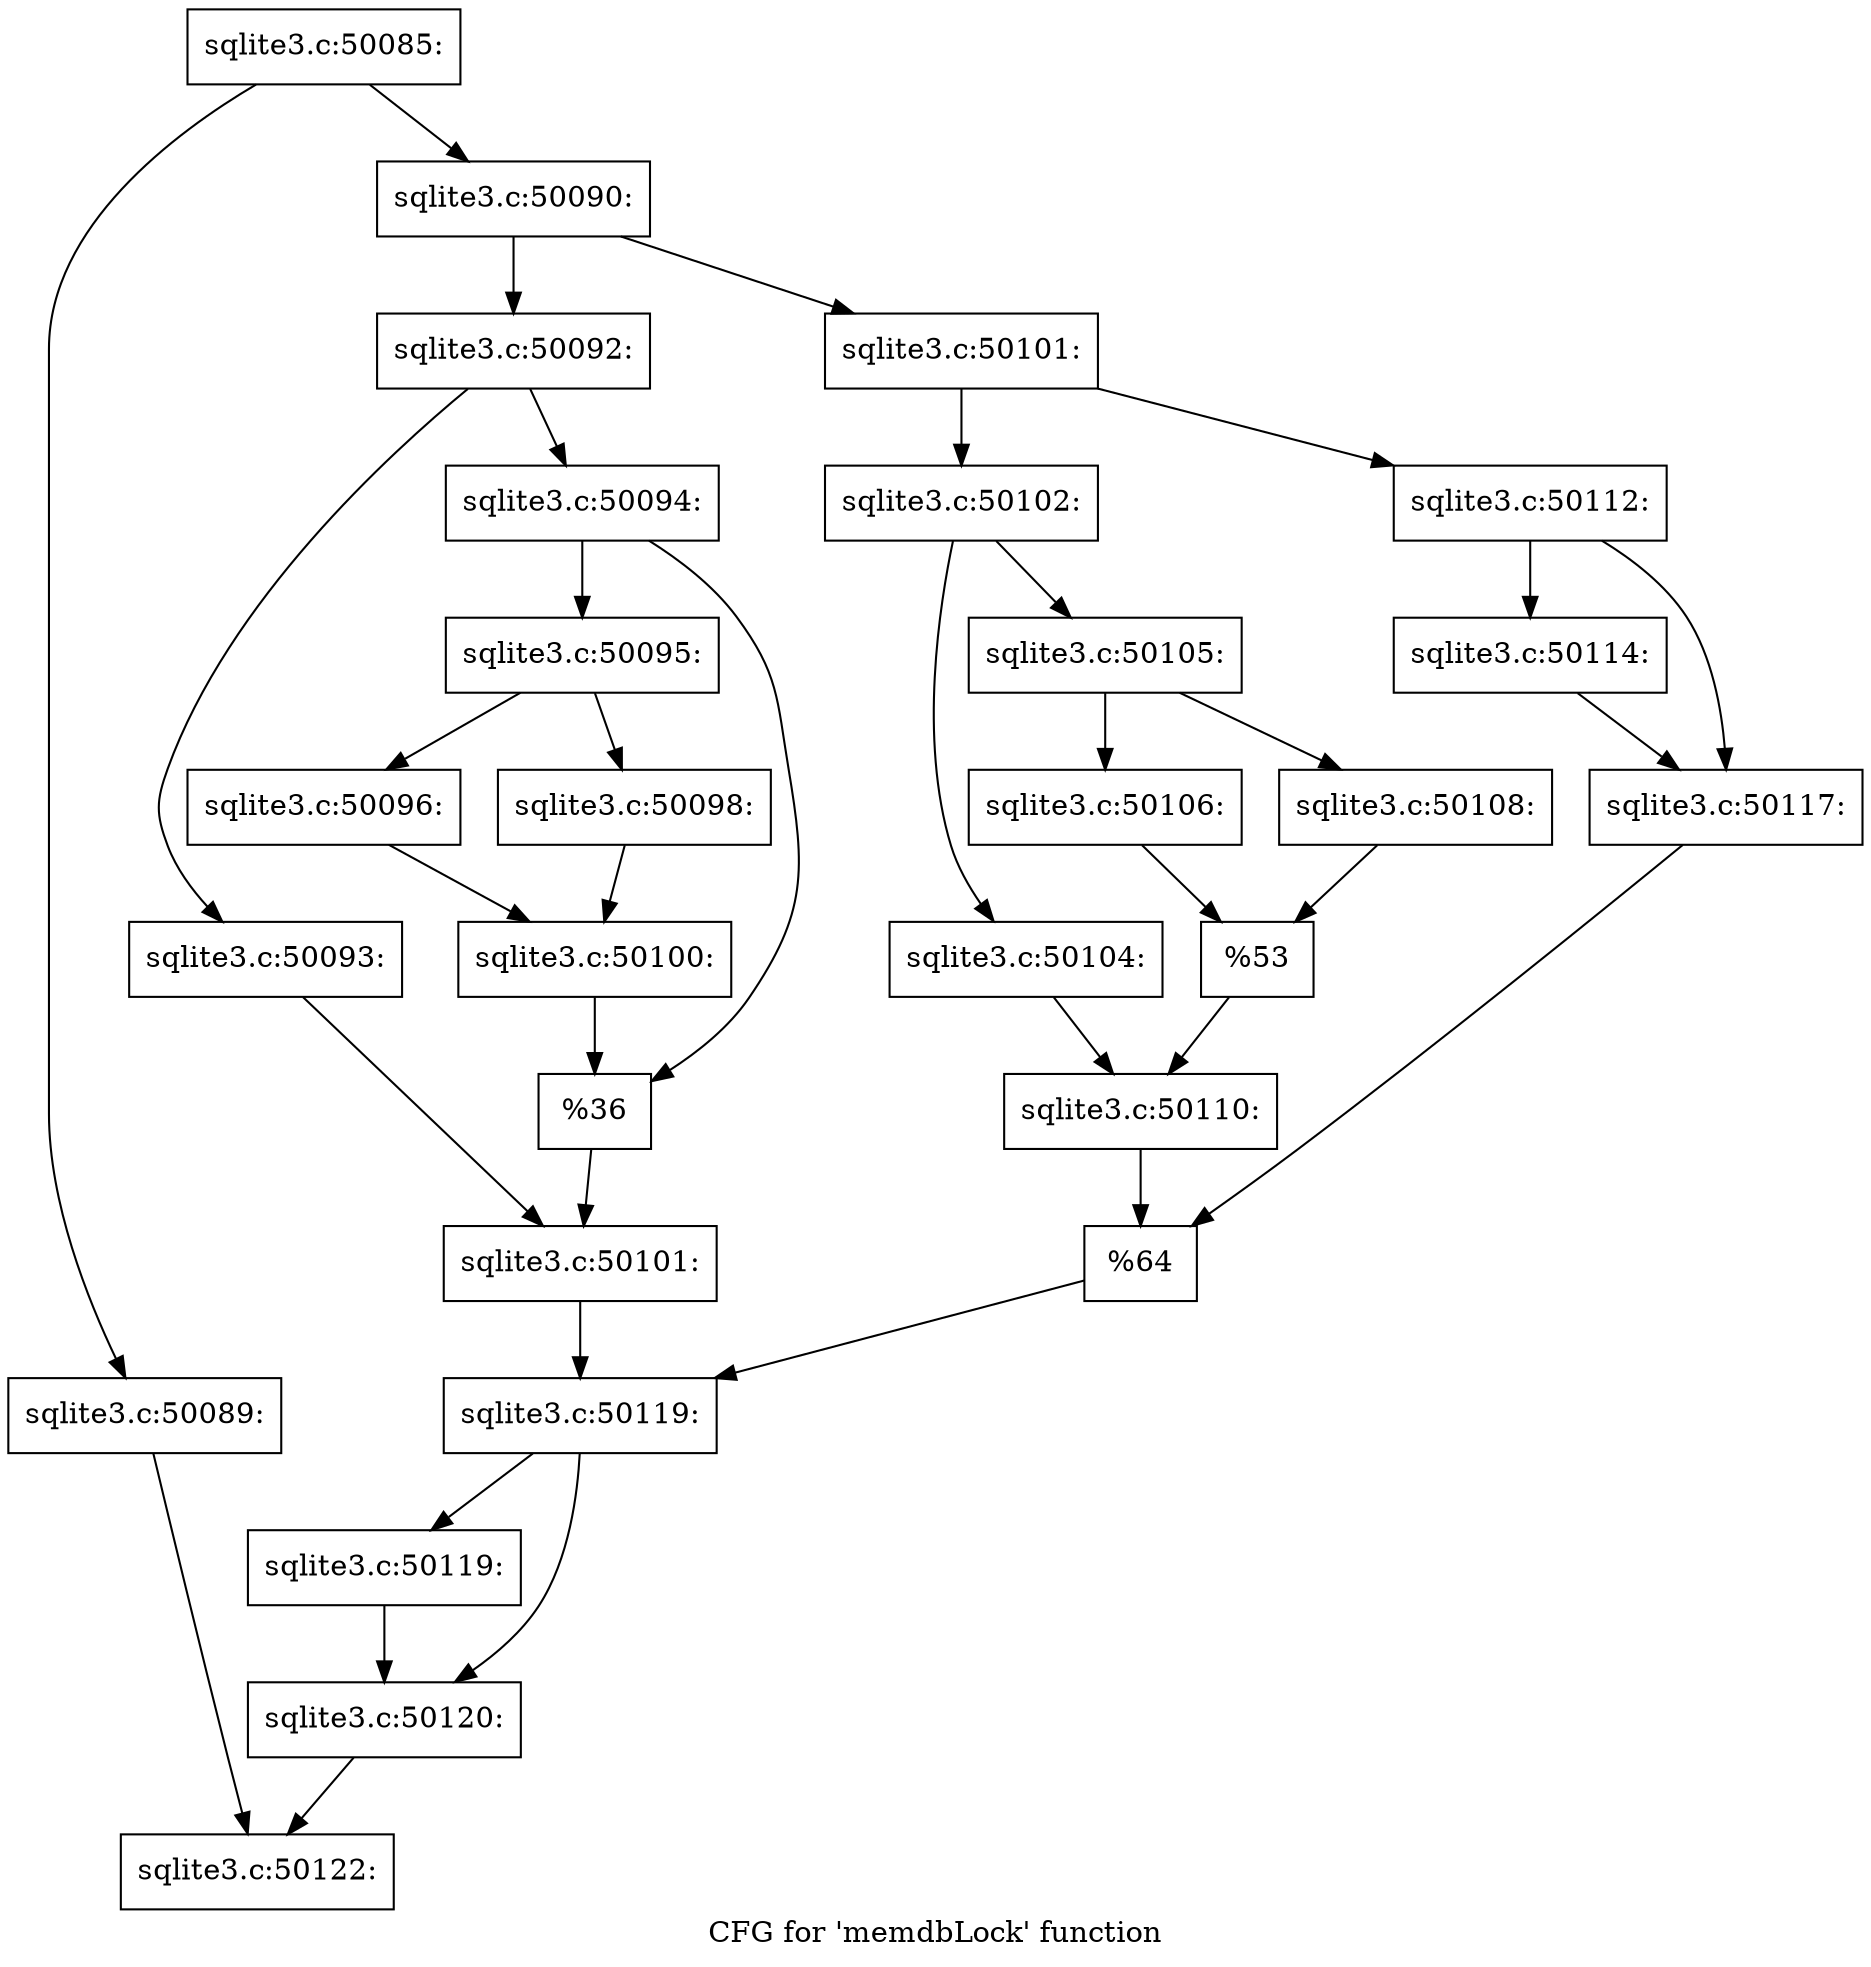 digraph "CFG for 'memdbLock' function" {
	label="CFG for 'memdbLock' function";

	Node0x55c0f7267370 [shape=record,label="{sqlite3.c:50085:}"];
	Node0x55c0f7267370 -> Node0x55c0f726a4b0;
	Node0x55c0f7267370 -> Node0x55c0f726a500;
	Node0x55c0f726a4b0 [shape=record,label="{sqlite3.c:50089:}"];
	Node0x55c0f726a4b0 -> Node0x55c0f7267f70;
	Node0x55c0f726a500 [shape=record,label="{sqlite3.c:50090:}"];
	Node0x55c0f726a500 -> Node0x55c0f726ad00;
	Node0x55c0f726a500 -> Node0x55c0f726ada0;
	Node0x55c0f726ad00 [shape=record,label="{sqlite3.c:50092:}"];
	Node0x55c0f726ad00 -> Node0x55c0f726b1b0;
	Node0x55c0f726ad00 -> Node0x55c0f726b250;
	Node0x55c0f726b1b0 [shape=record,label="{sqlite3.c:50093:}"];
	Node0x55c0f726b1b0 -> Node0x55c0f726b200;
	Node0x55c0f726b250 [shape=record,label="{sqlite3.c:50094:}"];
	Node0x55c0f726b250 -> Node0x55c0f726b960;
	Node0x55c0f726b250 -> Node0x55c0f726b9b0;
	Node0x55c0f726b960 [shape=record,label="{sqlite3.c:50095:}"];
	Node0x55c0f726b960 -> Node0x55c0f726bf20;
	Node0x55c0f726b960 -> Node0x55c0f726bfc0;
	Node0x55c0f726bf20 [shape=record,label="{sqlite3.c:50096:}"];
	Node0x55c0f726bf20 -> Node0x55c0f726bf70;
	Node0x55c0f726bfc0 [shape=record,label="{sqlite3.c:50098:}"];
	Node0x55c0f726bfc0 -> Node0x55c0f726bf70;
	Node0x55c0f726bf70 [shape=record,label="{sqlite3.c:50100:}"];
	Node0x55c0f726bf70 -> Node0x55c0f726b9b0;
	Node0x55c0f726b9b0 [shape=record,label="{%36}"];
	Node0x55c0f726b9b0 -> Node0x55c0f726b200;
	Node0x55c0f726b200 [shape=record,label="{sqlite3.c:50101:}"];
	Node0x55c0f726b200 -> Node0x55c0f726ad50;
	Node0x55c0f726ada0 [shape=record,label="{sqlite3.c:50101:}"];
	Node0x55c0f726ada0 -> Node0x55c0f726cc40;
	Node0x55c0f726ada0 -> Node0x55c0f726cce0;
	Node0x55c0f726cc40 [shape=record,label="{sqlite3.c:50102:}"];
	Node0x55c0f726cc40 -> Node0x55c0f726d0f0;
	Node0x55c0f726cc40 -> Node0x55c0f726d190;
	Node0x55c0f726d0f0 [shape=record,label="{sqlite3.c:50104:}"];
	Node0x55c0f726d0f0 -> Node0x55c0f726d140;
	Node0x55c0f726d190 [shape=record,label="{sqlite3.c:50105:}"];
	Node0x55c0f726d190 -> Node0x55c0f726d9a0;
	Node0x55c0f726d190 -> Node0x55c0f726da40;
	Node0x55c0f726d9a0 [shape=record,label="{sqlite3.c:50106:}"];
	Node0x55c0f726d9a0 -> Node0x55c0f726d9f0;
	Node0x55c0f726da40 [shape=record,label="{sqlite3.c:50108:}"];
	Node0x55c0f726da40 -> Node0x55c0f726d9f0;
	Node0x55c0f726d9f0 [shape=record,label="{%53}"];
	Node0x55c0f726d9f0 -> Node0x55c0f726d140;
	Node0x55c0f726d140 [shape=record,label="{sqlite3.c:50110:}"];
	Node0x55c0f726d140 -> Node0x55c0f726cc90;
	Node0x55c0f726cce0 [shape=record,label="{sqlite3.c:50112:}"];
	Node0x55c0f726cce0 -> Node0x55c0f726e7a0;
	Node0x55c0f726cce0 -> Node0x55c0f726e7f0;
	Node0x55c0f726e7a0 [shape=record,label="{sqlite3.c:50114:}"];
	Node0x55c0f726e7a0 -> Node0x55c0f726e7f0;
	Node0x55c0f726e7f0 [shape=record,label="{sqlite3.c:50117:}"];
	Node0x55c0f726e7f0 -> Node0x55c0f726cc90;
	Node0x55c0f726cc90 [shape=record,label="{%64}"];
	Node0x55c0f726cc90 -> Node0x55c0f726ad50;
	Node0x55c0f726ad50 [shape=record,label="{sqlite3.c:50119:}"];
	Node0x55c0f726ad50 -> Node0x55c0f726f5c0;
	Node0x55c0f726ad50 -> Node0x55c0f726f610;
	Node0x55c0f726f5c0 [shape=record,label="{sqlite3.c:50119:}"];
	Node0x55c0f726f5c0 -> Node0x55c0f726f610;
	Node0x55c0f726f610 [shape=record,label="{sqlite3.c:50120:}"];
	Node0x55c0f726f610 -> Node0x55c0f7267f70;
	Node0x55c0f7267f70 [shape=record,label="{sqlite3.c:50122:}"];
}

